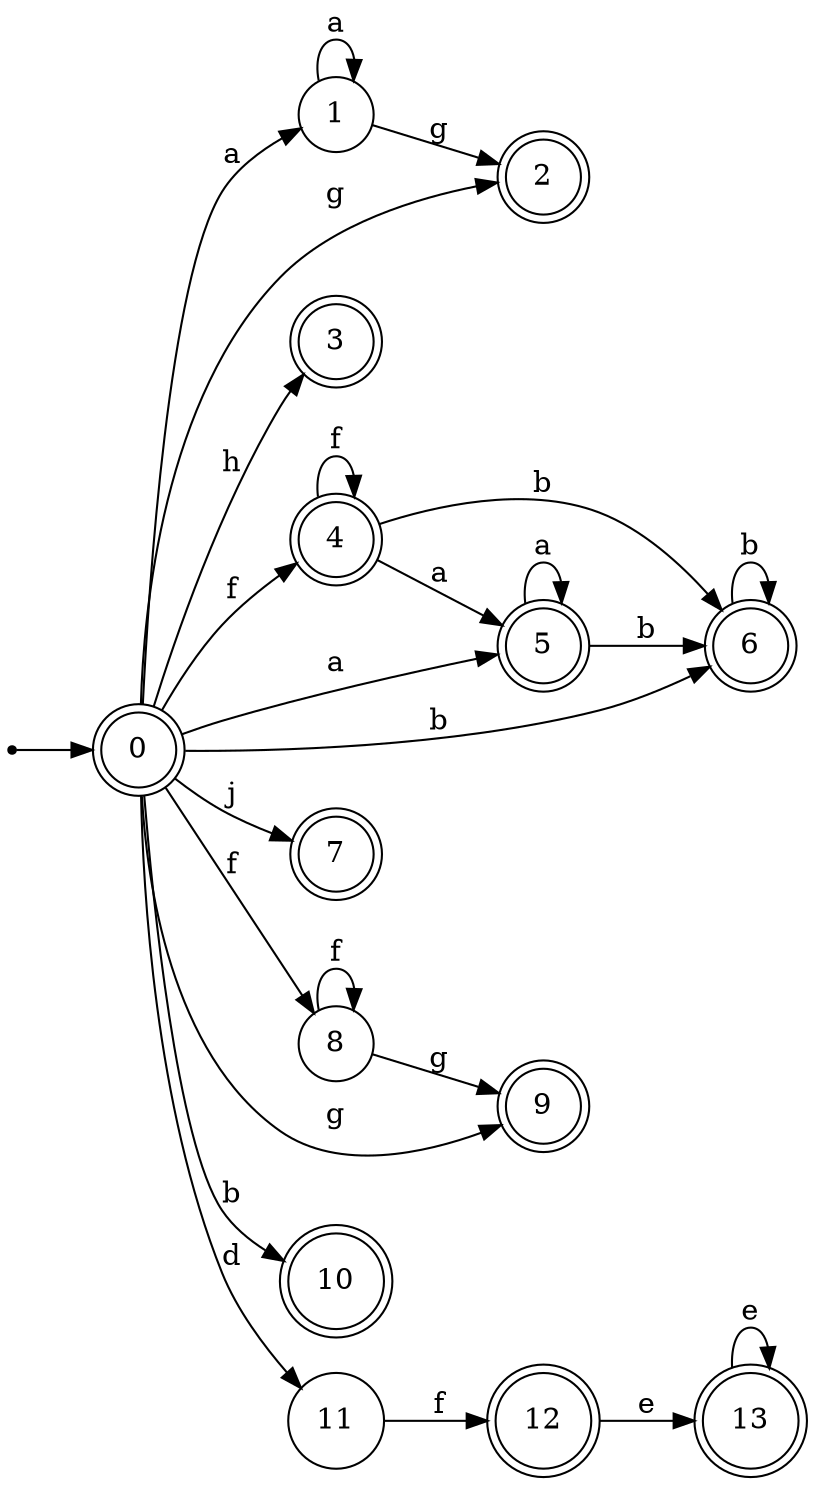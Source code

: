 digraph finite_state_machine {
rankdir=LR;
size="20,20";
node [shape = point]; "dummy0"
node [shape = doublecircle]; "0";"dummy0" -> "0";
node [shape = circle]; "1";
node [shape = doublecircle]; "2";node [shape = doublecircle]; "3";node [shape = doublecircle]; "4";node [shape = doublecircle]; "5";node [shape = doublecircle]; "6";node [shape = doublecircle]; "7";node [shape = circle]; "8";
node [shape = doublecircle]; "9";node [shape = doublecircle]; "10";node [shape = circle]; "11";
node [shape = doublecircle]; "12";node [shape = doublecircle]; "13";"0" -> "1" [label = "a"];
 "0" -> "5" [label = "a"];
 "0" -> "9" [label = "g"];
 "0" -> "2" [label = "g"];
 "0" -> "3" [label = "h"];
 "0" -> "8" [label = "f"];
 "0" -> "4" [label = "f"];
 "0" -> "10" [label = "b"];
 "0" -> "6" [label = "b"];
 "0" -> "7" [label = "j"];
 "0" -> "11" [label = "d"];
 "11" -> "12" [label = "f"];
 "12" -> "13" [label = "e"];
 "13" -> "13" [label = "e"];
 "8" -> "8" [label = "f"];
 "8" -> "9" [label = "g"];
 "6" -> "6" [label = "b"];
 "5" -> "5" [label = "a"];
 "5" -> "6" [label = "b"];
 "4" -> "4" [label = "f"];
 "4" -> "5" [label = "a"];
 "4" -> "6" [label = "b"];
 "1" -> "1" [label = "a"];
 "1" -> "2" [label = "g"];
 }
